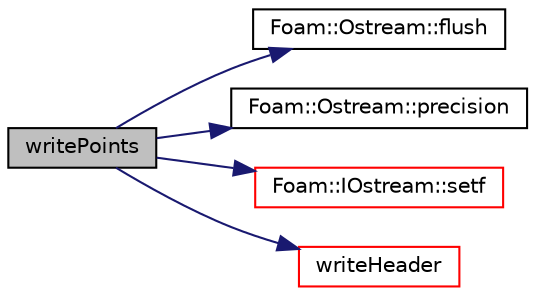 digraph "writePoints"
{
  bgcolor="transparent";
  edge [fontname="Helvetica",fontsize="10",labelfontname="Helvetica",labelfontsize="10"];
  node [fontname="Helvetica",fontsize="10",shape=record];
  rankdir="LR";
  Node1 [label="writePoints",height=0.2,width=0.4,color="black", fillcolor="grey75", style="filled", fontcolor="black"];
  Node1 -> Node2 [color="midnightblue",fontsize="10",style="solid",fontname="Helvetica"];
  Node2 [label="Foam::Ostream::flush",height=0.2,width=0.4,color="black",URL="$a01781.html#a50ab71f4bc571f6e246b20db4b3dd131",tooltip="Flush stream. "];
  Node1 -> Node3 [color="midnightblue",fontsize="10",style="solid",fontname="Helvetica"];
  Node3 [label="Foam::Ostream::precision",height=0.2,width=0.4,color="black",URL="$a01781.html#a9c19e803f5ee2c5ead60b7213474cb1a",tooltip="Get precision of output field. "];
  Node1 -> Node4 [color="midnightblue",fontsize="10",style="solid",fontname="Helvetica"];
  Node4 [label="Foam::IOstream::setf",height=0.2,width=0.4,color="red",URL="$a01209.html#a7496d7abe05bdd8cffe2be14798ac34f",tooltip="Set flags of stream. "];
  Node1 -> Node5 [color="midnightblue",fontsize="10",style="solid",fontname="Helvetica"];
  Node5 [label="writeHeader",height=0.2,width=0.4,color="red",URL="$a02519.html#a22e88f3f48919f40209868c785a7789c",tooltip="Write header for fileType (CELL|VERTEX|BOUNDARY) "];
}
